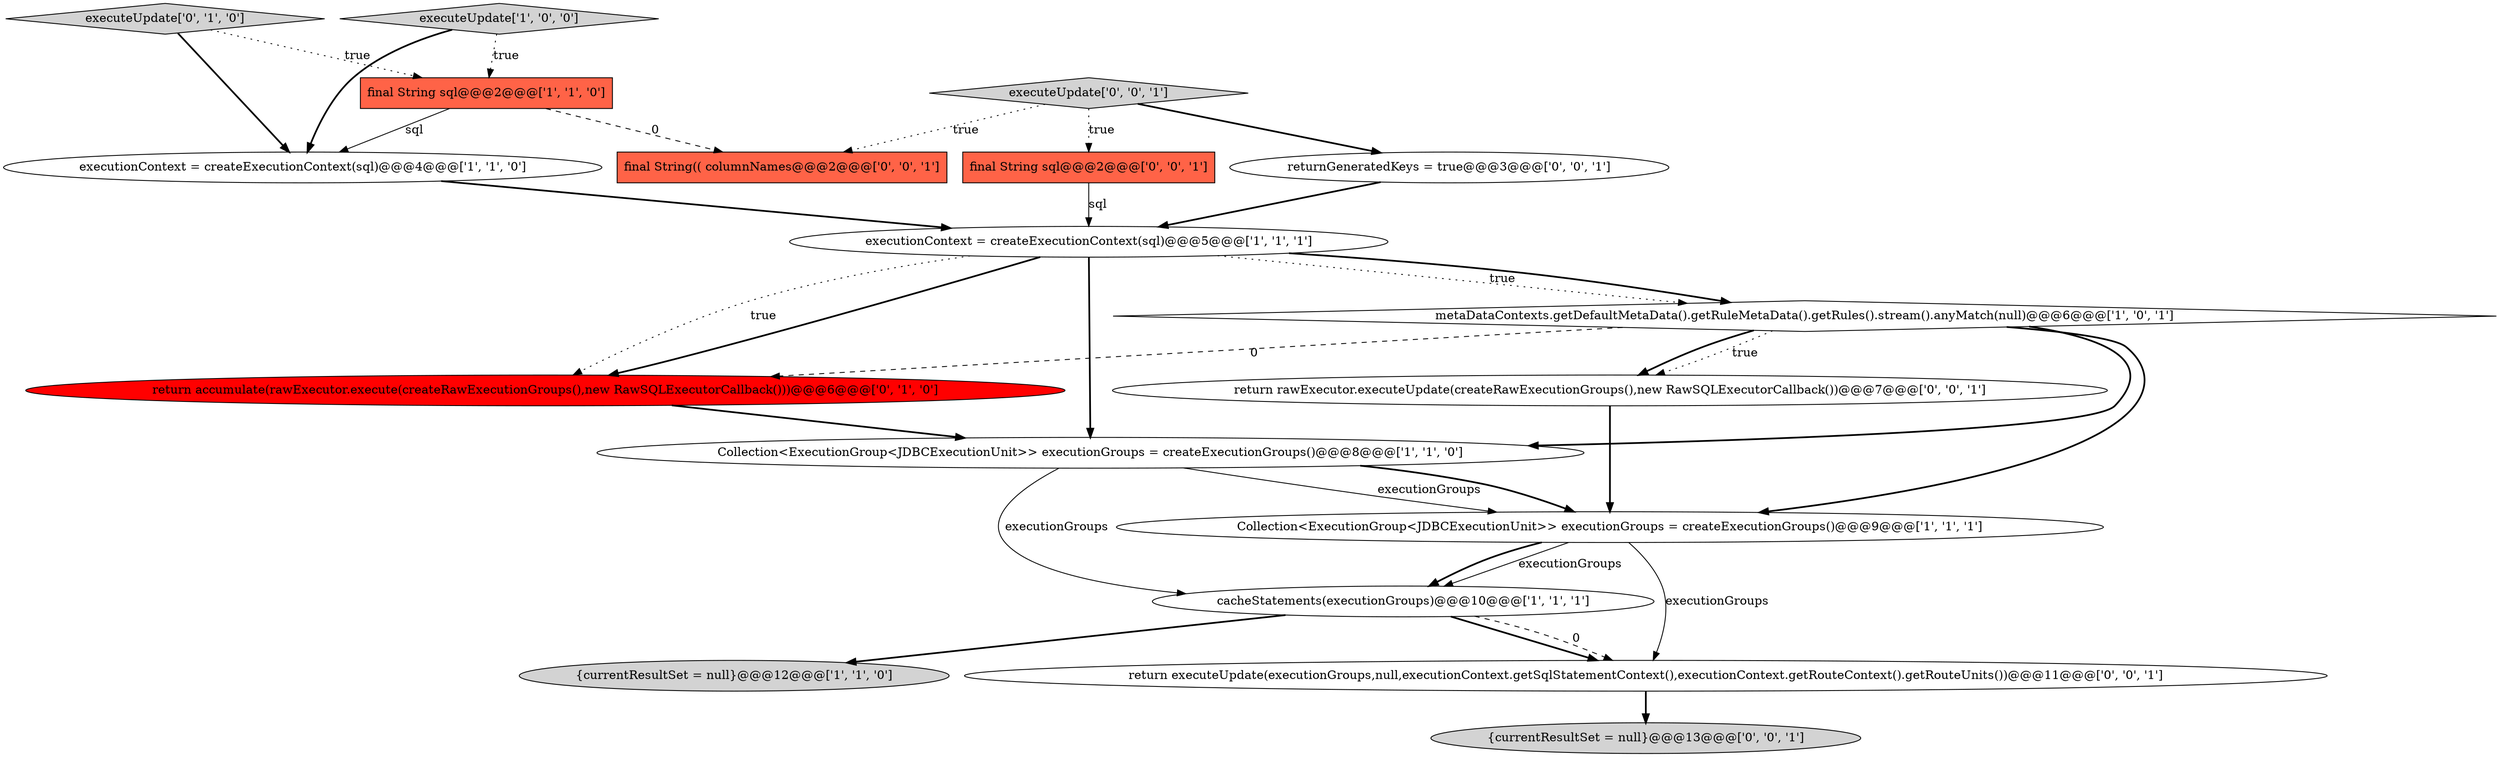 digraph {
11 [style = filled, label = "final String sql@@@2@@@['0', '0', '1']", fillcolor = tomato, shape = box image = "AAA0AAABBB3BBB"];
2 [style = filled, label = "{currentResultSet = null}@@@12@@@['1', '1', '0']", fillcolor = lightgray, shape = ellipse image = "AAA0AAABBB1BBB"];
5 [style = filled, label = "cacheStatements(executionGroups)@@@10@@@['1', '1', '1']", fillcolor = white, shape = ellipse image = "AAA0AAABBB1BBB"];
8 [style = filled, label = "executionContext = createExecutionContext(sql)@@@4@@@['1', '1', '0']", fillcolor = white, shape = ellipse image = "AAA0AAABBB1BBB"];
0 [style = filled, label = "Collection<ExecutionGroup<JDBCExecutionUnit>> executionGroups = createExecutionGroups()@@@9@@@['1', '1', '1']", fillcolor = white, shape = ellipse image = "AAA0AAABBB1BBB"];
15 [style = filled, label = "returnGeneratedKeys = true@@@3@@@['0', '0', '1']", fillcolor = white, shape = ellipse image = "AAA0AAABBB3BBB"];
4 [style = filled, label = "executionContext = createExecutionContext(sql)@@@5@@@['1', '1', '1']", fillcolor = white, shape = ellipse image = "AAA0AAABBB1BBB"];
13 [style = filled, label = "{currentResultSet = null}@@@13@@@['0', '0', '1']", fillcolor = lightgray, shape = ellipse image = "AAA0AAABBB3BBB"];
10 [style = filled, label = "executeUpdate['0', '1', '0']", fillcolor = lightgray, shape = diamond image = "AAA0AAABBB2BBB"];
3 [style = filled, label = "final String sql@@@2@@@['1', '1', '0']", fillcolor = tomato, shape = box image = "AAA0AAABBB1BBB"];
6 [style = filled, label = "executeUpdate['1', '0', '0']", fillcolor = lightgray, shape = diamond image = "AAA0AAABBB1BBB"];
12 [style = filled, label = "final String(( columnNames@@@2@@@['0', '0', '1']", fillcolor = tomato, shape = box image = "AAA0AAABBB3BBB"];
14 [style = filled, label = "executeUpdate['0', '0', '1']", fillcolor = lightgray, shape = diamond image = "AAA0AAABBB3BBB"];
1 [style = filled, label = "metaDataContexts.getDefaultMetaData().getRuleMetaData().getRules().stream().anyMatch(null)@@@6@@@['1', '0', '1']", fillcolor = white, shape = diamond image = "AAA0AAABBB1BBB"];
16 [style = filled, label = "return rawExecutor.executeUpdate(createRawExecutionGroups(),new RawSQLExecutorCallback())@@@7@@@['0', '0', '1']", fillcolor = white, shape = ellipse image = "AAA0AAABBB3BBB"];
17 [style = filled, label = "return executeUpdate(executionGroups,null,executionContext.getSqlStatementContext(),executionContext.getRouteContext().getRouteUnits())@@@11@@@['0', '0', '1']", fillcolor = white, shape = ellipse image = "AAA0AAABBB3BBB"];
9 [style = filled, label = "return accumulate(rawExecutor.execute(createRawExecutionGroups(),new RawSQLExecutorCallback()))@@@6@@@['0', '1', '0']", fillcolor = red, shape = ellipse image = "AAA1AAABBB2BBB"];
7 [style = filled, label = "Collection<ExecutionGroup<JDBCExecutionUnit>> executionGroups = createExecutionGroups()@@@8@@@['1', '1', '0']", fillcolor = white, shape = ellipse image = "AAA0AAABBB1BBB"];
4->9 [style = bold, label=""];
3->8 [style = solid, label="sql"];
16->0 [style = bold, label=""];
7->0 [style = solid, label="executionGroups"];
0->17 [style = solid, label="executionGroups"];
14->12 [style = dotted, label="true"];
4->1 [style = dotted, label="true"];
10->3 [style = dotted, label="true"];
7->5 [style = solid, label="executionGroups"];
1->9 [style = dashed, label="0"];
7->0 [style = bold, label=""];
1->0 [style = bold, label=""];
9->7 [style = bold, label=""];
5->17 [style = bold, label=""];
1->7 [style = bold, label=""];
0->5 [style = solid, label="executionGroups"];
4->7 [style = bold, label=""];
5->2 [style = bold, label=""];
3->12 [style = dashed, label="0"];
5->17 [style = dashed, label="0"];
10->8 [style = bold, label=""];
1->16 [style = bold, label=""];
6->8 [style = bold, label=""];
15->4 [style = bold, label=""];
11->4 [style = solid, label="sql"];
14->11 [style = dotted, label="true"];
14->15 [style = bold, label=""];
4->1 [style = bold, label=""];
17->13 [style = bold, label=""];
1->16 [style = dotted, label="true"];
8->4 [style = bold, label=""];
4->9 [style = dotted, label="true"];
6->3 [style = dotted, label="true"];
0->5 [style = bold, label=""];
}

